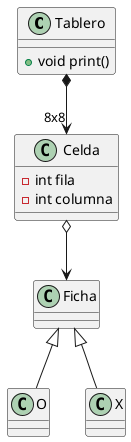 @startuml

class Tablero {
    +void print()
}

class Celda {
    -int fila
    -int columna
}

Tablero *--> "8x8" Celda
Celda o--> Ficha
Ficha <|-- O
Ficha <|-- X

@enduml